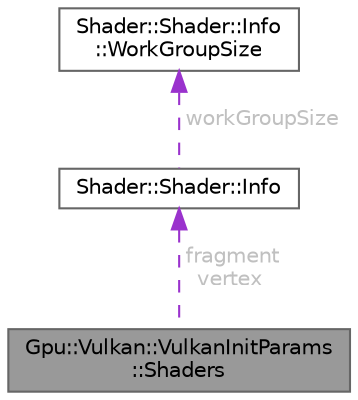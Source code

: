 digraph "Gpu::Vulkan::VulkanInitParams::Shaders"
{
 // LATEX_PDF_SIZE
  bgcolor="transparent";
  edge [fontname=Helvetica,fontsize=10,labelfontname=Helvetica,labelfontsize=10];
  node [fontname=Helvetica,fontsize=10,shape=box,height=0.2,width=0.4];
  Node1 [id="Node000001",label="Gpu::Vulkan::VulkanInitParams\l::Shaders",height=0.2,width=0.4,color="gray40", fillcolor="grey60", style="filled", fontcolor="black",tooltip=" "];
  Node2 -> Node1 [id="edge1_Node000001_Node000002",dir="back",color="darkorchid3",style="dashed",tooltip=" ",label=" fragment\nvertex",fontcolor="grey" ];
  Node2 [id="Node000002",label="Shader::Shader::Info",height=0.2,width=0.4,color="gray40", fillcolor="white", style="filled",URL="$classShader_1_1Shader_1_1Info.html",tooltip=" "];
  Node3 -> Node2 [id="edge2_Node000002_Node000003",dir="back",color="darkorchid3",style="dashed",tooltip=" ",label=" workGroupSize",fontcolor="grey" ];
  Node3 [id="Node000003",label="Shader::Shader::Info\l::WorkGroupSize",height=0.2,width=0.4,color="gray40", fillcolor="white", style="filled",URL="$classShader_1_1Shader_1_1Info_1_1WorkGroupSize.html",tooltip=" "];
}
